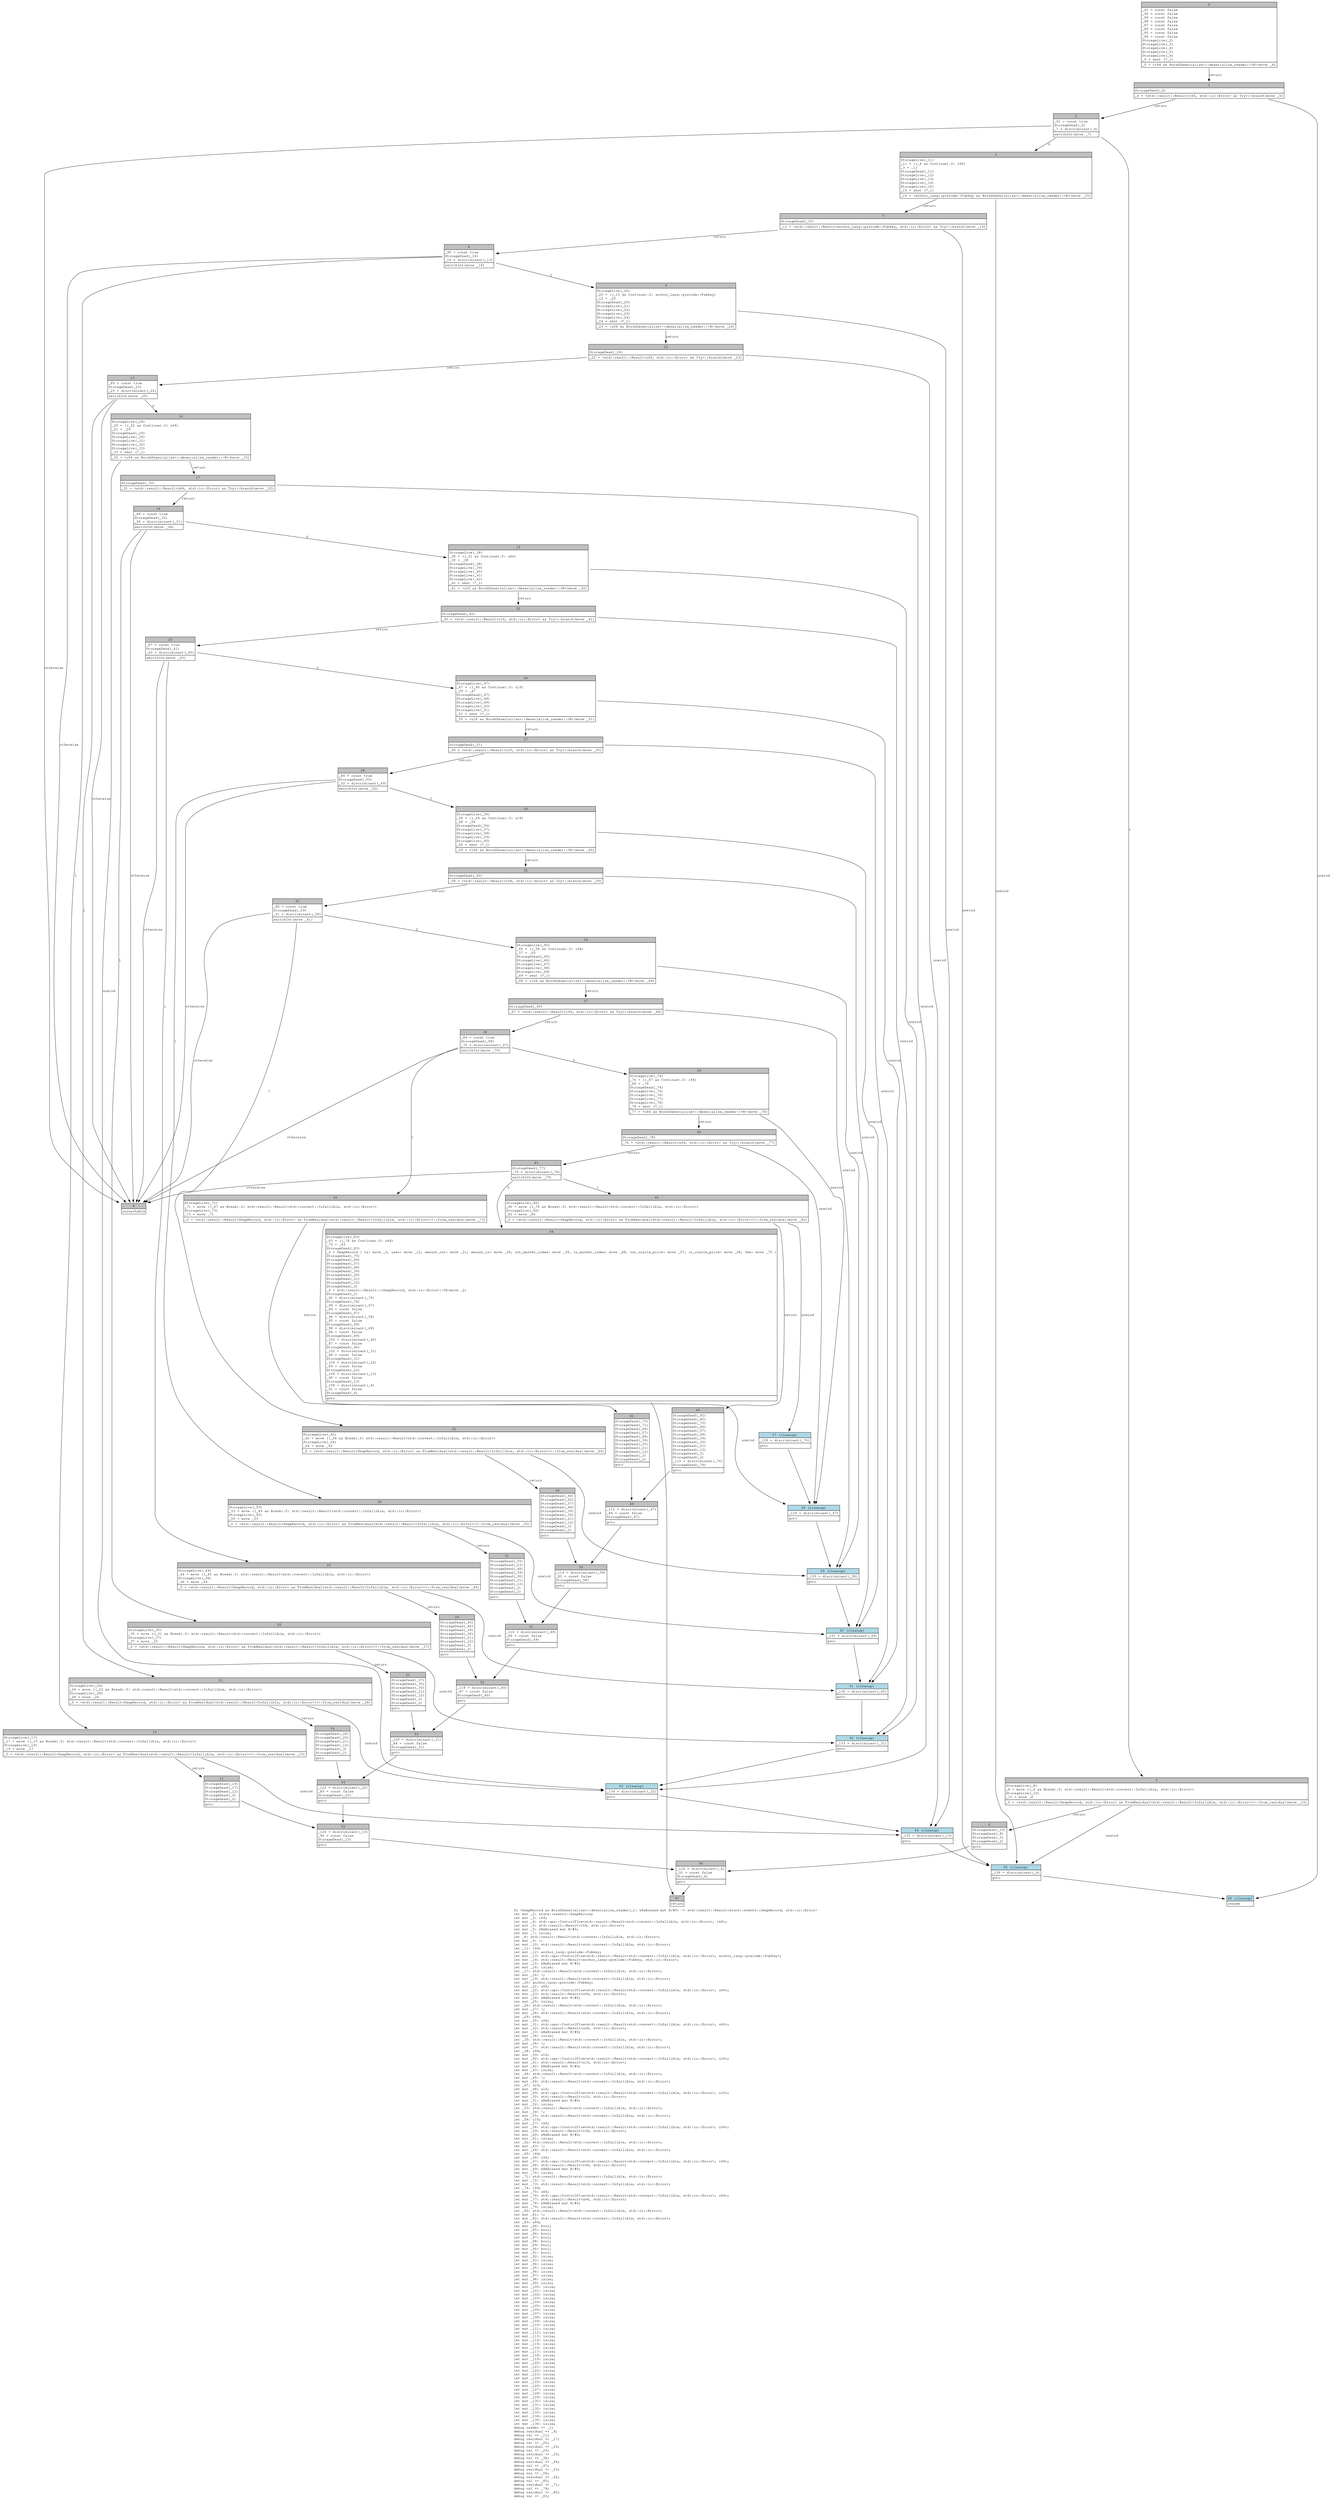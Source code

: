 digraph Mir_0_16049 {
    graph [fontname="Courier, monospace"];
    node [fontname="Courier, monospace"];
    edge [fontname="Courier, monospace"];
    label=<fn &lt;SwapRecord as BorshDeserialize&gt;::deserialize_reader(_1: &amp;ReErased mut R/#0) -&gt; std::result::Result&lt;state::events::SwapRecord, std::io::Error&gt;<br align="left"/>let mut _2: state::events::SwapRecord;<br align="left"/>let mut _3: i64;<br align="left"/>let mut _4: std::ops::ControlFlow&lt;std::result::Result&lt;std::convert::Infallible, std::io::Error&gt;, i64&gt;;<br align="left"/>let mut _5: std::result::Result&lt;i64, std::io::Error&gt;;<br align="left"/>let mut _6: &amp;ReErased mut R/#0;<br align="left"/>let mut _7: isize;<br align="left"/>let _8: std::result::Result&lt;std::convert::Infallible, std::io::Error&gt;;<br align="left"/>let mut _9: !;<br align="left"/>let mut _10: std::result::Result&lt;std::convert::Infallible, std::io::Error&gt;;<br align="left"/>let _11: i64;<br align="left"/>let mut _12: anchor_lang::prelude::Pubkey;<br align="left"/>let mut _13: std::ops::ControlFlow&lt;std::result::Result&lt;std::convert::Infallible, std::io::Error&gt;, anchor_lang::prelude::Pubkey&gt;;<br align="left"/>let mut _14: std::result::Result&lt;anchor_lang::prelude::Pubkey, std::io::Error&gt;;<br align="left"/>let mut _15: &amp;ReErased mut R/#0;<br align="left"/>let mut _16: isize;<br align="left"/>let _17: std::result::Result&lt;std::convert::Infallible, std::io::Error&gt;;<br align="left"/>let mut _18: !;<br align="left"/>let mut _19: std::result::Result&lt;std::convert::Infallible, std::io::Error&gt;;<br align="left"/>let _20: anchor_lang::prelude::Pubkey;<br align="left"/>let mut _21: u64;<br align="left"/>let mut _22: std::ops::ControlFlow&lt;std::result::Result&lt;std::convert::Infallible, std::io::Error&gt;, u64&gt;;<br align="left"/>let mut _23: std::result::Result&lt;u64, std::io::Error&gt;;<br align="left"/>let mut _24: &amp;ReErased mut R/#0;<br align="left"/>let mut _25: isize;<br align="left"/>let _26: std::result::Result&lt;std::convert::Infallible, std::io::Error&gt;;<br align="left"/>let mut _27: !;<br align="left"/>let mut _28: std::result::Result&lt;std::convert::Infallible, std::io::Error&gt;;<br align="left"/>let _29: u64;<br align="left"/>let mut _30: u64;<br align="left"/>let mut _31: std::ops::ControlFlow&lt;std::result::Result&lt;std::convert::Infallible, std::io::Error&gt;, u64&gt;;<br align="left"/>let mut _32: std::result::Result&lt;u64, std::io::Error&gt;;<br align="left"/>let mut _33: &amp;ReErased mut R/#0;<br align="left"/>let mut _34: isize;<br align="left"/>let _35: std::result::Result&lt;std::convert::Infallible, std::io::Error&gt;;<br align="left"/>let mut _36: !;<br align="left"/>let mut _37: std::result::Result&lt;std::convert::Infallible, std::io::Error&gt;;<br align="left"/>let _38: u64;<br align="left"/>let mut _39: u16;<br align="left"/>let mut _40: std::ops::ControlFlow&lt;std::result::Result&lt;std::convert::Infallible, std::io::Error&gt;, u16&gt;;<br align="left"/>let mut _41: std::result::Result&lt;u16, std::io::Error&gt;;<br align="left"/>let mut _42: &amp;ReErased mut R/#0;<br align="left"/>let mut _43: isize;<br align="left"/>let _44: std::result::Result&lt;std::convert::Infallible, std::io::Error&gt;;<br align="left"/>let mut _45: !;<br align="left"/>let mut _46: std::result::Result&lt;std::convert::Infallible, std::io::Error&gt;;<br align="left"/>let _47: u16;<br align="left"/>let mut _48: u16;<br align="left"/>let mut _49: std::ops::ControlFlow&lt;std::result::Result&lt;std::convert::Infallible, std::io::Error&gt;, u16&gt;;<br align="left"/>let mut _50: std::result::Result&lt;u16, std::io::Error&gt;;<br align="left"/>let mut _51: &amp;ReErased mut R/#0;<br align="left"/>let mut _52: isize;<br align="left"/>let _53: std::result::Result&lt;std::convert::Infallible, std::io::Error&gt;;<br align="left"/>let mut _54: !;<br align="left"/>let mut _55: std::result::Result&lt;std::convert::Infallible, std::io::Error&gt;;<br align="left"/>let _56: u16;<br align="left"/>let mut _57: i64;<br align="left"/>let mut _58: std::ops::ControlFlow&lt;std::result::Result&lt;std::convert::Infallible, std::io::Error&gt;, i64&gt;;<br align="left"/>let mut _59: std::result::Result&lt;i64, std::io::Error&gt;;<br align="left"/>let mut _60: &amp;ReErased mut R/#0;<br align="left"/>let mut _61: isize;<br align="left"/>let _62: std::result::Result&lt;std::convert::Infallible, std::io::Error&gt;;<br align="left"/>let mut _63: !;<br align="left"/>let mut _64: std::result::Result&lt;std::convert::Infallible, std::io::Error&gt;;<br align="left"/>let _65: i64;<br align="left"/>let mut _66: i64;<br align="left"/>let mut _67: std::ops::ControlFlow&lt;std::result::Result&lt;std::convert::Infallible, std::io::Error&gt;, i64&gt;;<br align="left"/>let mut _68: std::result::Result&lt;i64, std::io::Error&gt;;<br align="left"/>let mut _69: &amp;ReErased mut R/#0;<br align="left"/>let mut _70: isize;<br align="left"/>let _71: std::result::Result&lt;std::convert::Infallible, std::io::Error&gt;;<br align="left"/>let mut _72: !;<br align="left"/>let mut _73: std::result::Result&lt;std::convert::Infallible, std::io::Error&gt;;<br align="left"/>let _74: i64;<br align="left"/>let mut _75: u64;<br align="left"/>let mut _76: std::ops::ControlFlow&lt;std::result::Result&lt;std::convert::Infallible, std::io::Error&gt;, u64&gt;;<br align="left"/>let mut _77: std::result::Result&lt;u64, std::io::Error&gt;;<br align="left"/>let mut _78: &amp;ReErased mut R/#0;<br align="left"/>let mut _79: isize;<br align="left"/>let _80: std::result::Result&lt;std::convert::Infallible, std::io::Error&gt;;<br align="left"/>let mut _81: !;<br align="left"/>let mut _82: std::result::Result&lt;std::convert::Infallible, std::io::Error&gt;;<br align="left"/>let _83: u64;<br align="left"/>let mut _84: bool;<br align="left"/>let mut _85: bool;<br align="left"/>let mut _86: bool;<br align="left"/>let mut _87: bool;<br align="left"/>let mut _88: bool;<br align="left"/>let mut _89: bool;<br align="left"/>let mut _90: bool;<br align="left"/>let mut _91: bool;<br align="left"/>let mut _92: isize;<br align="left"/>let mut _93: isize;<br align="left"/>let mut _94: isize;<br align="left"/>let mut _95: isize;<br align="left"/>let mut _96: isize;<br align="left"/>let mut _97: isize;<br align="left"/>let mut _98: isize;<br align="left"/>let mut _99: isize;<br align="left"/>let mut _100: isize;<br align="left"/>let mut _101: isize;<br align="left"/>let mut _102: isize;<br align="left"/>let mut _103: isize;<br align="left"/>let mut _104: isize;<br align="left"/>let mut _105: isize;<br align="left"/>let mut _106: isize;<br align="left"/>let mut _107: isize;<br align="left"/>let mut _108: isize;<br align="left"/>let mut _109: isize;<br align="left"/>let mut _110: isize;<br align="left"/>let mut _111: isize;<br align="left"/>let mut _112: isize;<br align="left"/>let mut _113: isize;<br align="left"/>let mut _114: isize;<br align="left"/>let mut _115: isize;<br align="left"/>let mut _116: isize;<br align="left"/>let mut _117: isize;<br align="left"/>let mut _118: isize;<br align="left"/>let mut _119: isize;<br align="left"/>let mut _120: isize;<br align="left"/>let mut _121: isize;<br align="left"/>let mut _122: isize;<br align="left"/>let mut _123: isize;<br align="left"/>let mut _124: isize;<br align="left"/>let mut _125: isize;<br align="left"/>let mut _126: isize;<br align="left"/>let mut _127: isize;<br align="left"/>let mut _128: isize;<br align="left"/>let mut _129: isize;<br align="left"/>let mut _130: isize;<br align="left"/>let mut _131: isize;<br align="left"/>let mut _132: isize;<br align="left"/>let mut _133: isize;<br align="left"/>let mut _134: isize;<br align="left"/>let mut _135: isize;<br align="left"/>let mut _136: isize;<br align="left"/>debug reader =&gt; _1;<br align="left"/>debug residual =&gt; _8;<br align="left"/>debug val =&gt; _11;<br align="left"/>debug residual =&gt; _17;<br align="left"/>debug val =&gt; _20;<br align="left"/>debug residual =&gt; _26;<br align="left"/>debug val =&gt; _29;<br align="left"/>debug residual =&gt; _35;<br align="left"/>debug val =&gt; _38;<br align="left"/>debug residual =&gt; _44;<br align="left"/>debug val =&gt; _47;<br align="left"/>debug residual =&gt; _53;<br align="left"/>debug val =&gt; _56;<br align="left"/>debug residual =&gt; _62;<br align="left"/>debug val =&gt; _65;<br align="left"/>debug residual =&gt; _71;<br align="left"/>debug val =&gt; _74;<br align="left"/>debug residual =&gt; _80;<br align="left"/>debug val =&gt; _83;<br align="left"/>>;
    bb0__0_16049 [shape="none", label=<<table border="0" cellborder="1" cellspacing="0"><tr><td bgcolor="gray" align="center" colspan="1">0</td></tr><tr><td align="left" balign="left">_91 = const false<br/>_90 = const false<br/>_89 = const false<br/>_88 = const false<br/>_87 = const false<br/>_86 = const false<br/>_85 = const false<br/>_84 = const false<br/>StorageLive(_2)<br/>StorageLive(_3)<br/>StorageLive(_4)<br/>StorageLive(_5)<br/>StorageLive(_6)<br/>_6 = &amp;mut (*_1)<br/></td></tr><tr><td align="left">_5 = &lt;i64 as BorshDeserialize&gt;::deserialize_reader::&lt;R&gt;(move _6)</td></tr></table>>];
    bb1__0_16049 [shape="none", label=<<table border="0" cellborder="1" cellspacing="0"><tr><td bgcolor="gray" align="center" colspan="1">1</td></tr><tr><td align="left" balign="left">StorageDead(_6)<br/></td></tr><tr><td align="left">_4 = &lt;std::result::Result&lt;i64, std::io::Error&gt; as Try&gt;::branch(move _5)</td></tr></table>>];
    bb2__0_16049 [shape="none", label=<<table border="0" cellborder="1" cellspacing="0"><tr><td bgcolor="gray" align="center" colspan="1">2</td></tr><tr><td align="left" balign="left">_91 = const true<br/>StorageDead(_5)<br/>_7 = discriminant(_4)<br/></td></tr><tr><td align="left">switchInt(move _7)</td></tr></table>>];
    bb3__0_16049 [shape="none", label=<<table border="0" cellborder="1" cellspacing="0"><tr><td bgcolor="gray" align="center" colspan="1">3</td></tr><tr><td align="left" balign="left">StorageLive(_11)<br/>_11 = ((_4 as Continue).0: i64)<br/>_3 = _11<br/>StorageDead(_11)<br/>StorageLive(_12)<br/>StorageLive(_13)<br/>StorageLive(_14)<br/>StorageLive(_15)<br/>_15 = &amp;mut (*_1)<br/></td></tr><tr><td align="left">_14 = &lt;anchor_lang::prelude::Pubkey as BorshDeserialize&gt;::deserialize_reader::&lt;R&gt;(move _15)</td></tr></table>>];
    bb4__0_16049 [shape="none", label=<<table border="0" cellborder="1" cellspacing="0"><tr><td bgcolor="gray" align="center" colspan="1">4</td></tr><tr><td align="left">unreachable</td></tr></table>>];
    bb5__0_16049 [shape="none", label=<<table border="0" cellborder="1" cellspacing="0"><tr><td bgcolor="gray" align="center" colspan="1">5</td></tr><tr><td align="left" balign="left">StorageLive(_8)<br/>_8 = move ((_4 as Break).0: std::result::Result&lt;std::convert::Infallible, std::io::Error&gt;)<br/>StorageLive(_10)<br/>_10 = move _8<br/></td></tr><tr><td align="left">_0 = &lt;std::result::Result&lt;SwapRecord, std::io::Error&gt; as FromResidual&lt;std::result::Result&lt;Infallible, std::io::Error&gt;&gt;&gt;::from_residual(move _10)</td></tr></table>>];
    bb6__0_16049 [shape="none", label=<<table border="0" cellborder="1" cellspacing="0"><tr><td bgcolor="gray" align="center" colspan="1">6</td></tr><tr><td align="left" balign="left">StorageDead(_10)<br/>StorageDead(_8)<br/>StorageDead(_3)<br/>StorageDead(_2)<br/></td></tr><tr><td align="left">goto</td></tr></table>>];
    bb7__0_16049 [shape="none", label=<<table border="0" cellborder="1" cellspacing="0"><tr><td bgcolor="gray" align="center" colspan="1">7</td></tr><tr><td align="left" balign="left">StorageDead(_15)<br/></td></tr><tr><td align="left">_13 = &lt;std::result::Result&lt;anchor_lang::prelude::Pubkey, std::io::Error&gt; as Try&gt;::branch(move _14)</td></tr></table>>];
    bb8__0_16049 [shape="none", label=<<table border="0" cellborder="1" cellspacing="0"><tr><td bgcolor="gray" align="center" colspan="1">8</td></tr><tr><td align="left" balign="left">_90 = const true<br/>StorageDead(_14)<br/>_16 = discriminant(_13)<br/></td></tr><tr><td align="left">switchInt(move _16)</td></tr></table>>];
    bb9__0_16049 [shape="none", label=<<table border="0" cellborder="1" cellspacing="0"><tr><td bgcolor="gray" align="center" colspan="1">9</td></tr><tr><td align="left" balign="left">StorageLive(_20)<br/>_20 = ((_13 as Continue).0: anchor_lang::prelude::Pubkey)<br/>_12 = _20<br/>StorageDead(_20)<br/>StorageLive(_21)<br/>StorageLive(_22)<br/>StorageLive(_23)<br/>StorageLive(_24)<br/>_24 = &amp;mut (*_1)<br/></td></tr><tr><td align="left">_23 = &lt;u64 as BorshDeserialize&gt;::deserialize_reader::&lt;R&gt;(move _24)</td></tr></table>>];
    bb10__0_16049 [shape="none", label=<<table border="0" cellborder="1" cellspacing="0"><tr><td bgcolor="gray" align="center" colspan="1">10</td></tr><tr><td align="left" balign="left">StorageLive(_17)<br/>_17 = move ((_13 as Break).0: std::result::Result&lt;std::convert::Infallible, std::io::Error&gt;)<br/>StorageLive(_19)<br/>_19 = move _17<br/></td></tr><tr><td align="left">_0 = &lt;std::result::Result&lt;SwapRecord, std::io::Error&gt; as FromResidual&lt;std::result::Result&lt;Infallible, std::io::Error&gt;&gt;&gt;::from_residual(move _19)</td></tr></table>>];
    bb11__0_16049 [shape="none", label=<<table border="0" cellborder="1" cellspacing="0"><tr><td bgcolor="gray" align="center" colspan="1">11</td></tr><tr><td align="left" balign="left">StorageDead(_19)<br/>StorageDead(_17)<br/>StorageDead(_12)<br/>StorageDead(_3)<br/>StorageDead(_2)<br/></td></tr><tr><td align="left">goto</td></tr></table>>];
    bb12__0_16049 [shape="none", label=<<table border="0" cellborder="1" cellspacing="0"><tr><td bgcolor="gray" align="center" colspan="1">12</td></tr><tr><td align="left" balign="left">StorageDead(_24)<br/></td></tr><tr><td align="left">_22 = &lt;std::result::Result&lt;u64, std::io::Error&gt; as Try&gt;::branch(move _23)</td></tr></table>>];
    bb13__0_16049 [shape="none", label=<<table border="0" cellborder="1" cellspacing="0"><tr><td bgcolor="gray" align="center" colspan="1">13</td></tr><tr><td align="left" balign="left">_89 = const true<br/>StorageDead(_23)<br/>_25 = discriminant(_22)<br/></td></tr><tr><td align="left">switchInt(move _25)</td></tr></table>>];
    bb14__0_16049 [shape="none", label=<<table border="0" cellborder="1" cellspacing="0"><tr><td bgcolor="gray" align="center" colspan="1">14</td></tr><tr><td align="left" balign="left">StorageLive(_29)<br/>_29 = ((_22 as Continue).0: u64)<br/>_21 = _29<br/>StorageDead(_29)<br/>StorageLive(_30)<br/>StorageLive(_31)<br/>StorageLive(_32)<br/>StorageLive(_33)<br/>_33 = &amp;mut (*_1)<br/></td></tr><tr><td align="left">_32 = &lt;u64 as BorshDeserialize&gt;::deserialize_reader::&lt;R&gt;(move _33)</td></tr></table>>];
    bb15__0_16049 [shape="none", label=<<table border="0" cellborder="1" cellspacing="0"><tr><td bgcolor="gray" align="center" colspan="1">15</td></tr><tr><td align="left" balign="left">StorageLive(_26)<br/>_26 = move ((_22 as Break).0: std::result::Result&lt;std::convert::Infallible, std::io::Error&gt;)<br/>StorageLive(_28)<br/>_28 = move _26<br/></td></tr><tr><td align="left">_0 = &lt;std::result::Result&lt;SwapRecord, std::io::Error&gt; as FromResidual&lt;std::result::Result&lt;Infallible, std::io::Error&gt;&gt;&gt;::from_residual(move _28)</td></tr></table>>];
    bb16__0_16049 [shape="none", label=<<table border="0" cellborder="1" cellspacing="0"><tr><td bgcolor="gray" align="center" colspan="1">16</td></tr><tr><td align="left" balign="left">StorageDead(_28)<br/>StorageDead(_26)<br/>StorageDead(_21)<br/>StorageDead(_12)<br/>StorageDead(_3)<br/>StorageDead(_2)<br/></td></tr><tr><td align="left">goto</td></tr></table>>];
    bb17__0_16049 [shape="none", label=<<table border="0" cellborder="1" cellspacing="0"><tr><td bgcolor="gray" align="center" colspan="1">17</td></tr><tr><td align="left" balign="left">StorageDead(_33)<br/></td></tr><tr><td align="left">_31 = &lt;std::result::Result&lt;u64, std::io::Error&gt; as Try&gt;::branch(move _32)</td></tr></table>>];
    bb18__0_16049 [shape="none", label=<<table border="0" cellborder="1" cellspacing="0"><tr><td bgcolor="gray" align="center" colspan="1">18</td></tr><tr><td align="left" balign="left">_88 = const true<br/>StorageDead(_32)<br/>_34 = discriminant(_31)<br/></td></tr><tr><td align="left">switchInt(move _34)</td></tr></table>>];
    bb19__0_16049 [shape="none", label=<<table border="0" cellborder="1" cellspacing="0"><tr><td bgcolor="gray" align="center" colspan="1">19</td></tr><tr><td align="left" balign="left">StorageLive(_38)<br/>_38 = ((_31 as Continue).0: u64)<br/>_30 = _38<br/>StorageDead(_38)<br/>StorageLive(_39)<br/>StorageLive(_40)<br/>StorageLive(_41)<br/>StorageLive(_42)<br/>_42 = &amp;mut (*_1)<br/></td></tr><tr><td align="left">_41 = &lt;u16 as BorshDeserialize&gt;::deserialize_reader::&lt;R&gt;(move _42)</td></tr></table>>];
    bb20__0_16049 [shape="none", label=<<table border="0" cellborder="1" cellspacing="0"><tr><td bgcolor="gray" align="center" colspan="1">20</td></tr><tr><td align="left" balign="left">StorageLive(_35)<br/>_35 = move ((_31 as Break).0: std::result::Result&lt;std::convert::Infallible, std::io::Error&gt;)<br/>StorageLive(_37)<br/>_37 = move _35<br/></td></tr><tr><td align="left">_0 = &lt;std::result::Result&lt;SwapRecord, std::io::Error&gt; as FromResidual&lt;std::result::Result&lt;Infallible, std::io::Error&gt;&gt;&gt;::from_residual(move _37)</td></tr></table>>];
    bb21__0_16049 [shape="none", label=<<table border="0" cellborder="1" cellspacing="0"><tr><td bgcolor="gray" align="center" colspan="1">21</td></tr><tr><td align="left" balign="left">StorageDead(_37)<br/>StorageDead(_35)<br/>StorageDead(_30)<br/>StorageDead(_21)<br/>StorageDead(_12)<br/>StorageDead(_3)<br/>StorageDead(_2)<br/></td></tr><tr><td align="left">goto</td></tr></table>>];
    bb22__0_16049 [shape="none", label=<<table border="0" cellborder="1" cellspacing="0"><tr><td bgcolor="gray" align="center" colspan="1">22</td></tr><tr><td align="left" balign="left">StorageDead(_42)<br/></td></tr><tr><td align="left">_40 = &lt;std::result::Result&lt;u16, std::io::Error&gt; as Try&gt;::branch(move _41)</td></tr></table>>];
    bb23__0_16049 [shape="none", label=<<table border="0" cellborder="1" cellspacing="0"><tr><td bgcolor="gray" align="center" colspan="1">23</td></tr><tr><td align="left" balign="left">_87 = const true<br/>StorageDead(_41)<br/>_43 = discriminant(_40)<br/></td></tr><tr><td align="left">switchInt(move _43)</td></tr></table>>];
    bb24__0_16049 [shape="none", label=<<table border="0" cellborder="1" cellspacing="0"><tr><td bgcolor="gray" align="center" colspan="1">24</td></tr><tr><td align="left" balign="left">StorageLive(_47)<br/>_47 = ((_40 as Continue).0: u16)<br/>_39 = _47<br/>StorageDead(_47)<br/>StorageLive(_48)<br/>StorageLive(_49)<br/>StorageLive(_50)<br/>StorageLive(_51)<br/>_51 = &amp;mut (*_1)<br/></td></tr><tr><td align="left">_50 = &lt;u16 as BorshDeserialize&gt;::deserialize_reader::&lt;R&gt;(move _51)</td></tr></table>>];
    bb25__0_16049 [shape="none", label=<<table border="0" cellborder="1" cellspacing="0"><tr><td bgcolor="gray" align="center" colspan="1">25</td></tr><tr><td align="left" balign="left">StorageLive(_44)<br/>_44 = move ((_40 as Break).0: std::result::Result&lt;std::convert::Infallible, std::io::Error&gt;)<br/>StorageLive(_46)<br/>_46 = move _44<br/></td></tr><tr><td align="left">_0 = &lt;std::result::Result&lt;SwapRecord, std::io::Error&gt; as FromResidual&lt;std::result::Result&lt;Infallible, std::io::Error&gt;&gt;&gt;::from_residual(move _46)</td></tr></table>>];
    bb26__0_16049 [shape="none", label=<<table border="0" cellborder="1" cellspacing="0"><tr><td bgcolor="gray" align="center" colspan="1">26</td></tr><tr><td align="left" balign="left">StorageDead(_46)<br/>StorageDead(_44)<br/>StorageDead(_39)<br/>StorageDead(_30)<br/>StorageDead(_21)<br/>StorageDead(_12)<br/>StorageDead(_3)<br/>StorageDead(_2)<br/></td></tr><tr><td align="left">goto</td></tr></table>>];
    bb27__0_16049 [shape="none", label=<<table border="0" cellborder="1" cellspacing="0"><tr><td bgcolor="gray" align="center" colspan="1">27</td></tr><tr><td align="left" balign="left">StorageDead(_51)<br/></td></tr><tr><td align="left">_49 = &lt;std::result::Result&lt;u16, std::io::Error&gt; as Try&gt;::branch(move _50)</td></tr></table>>];
    bb28__0_16049 [shape="none", label=<<table border="0" cellborder="1" cellspacing="0"><tr><td bgcolor="gray" align="center" colspan="1">28</td></tr><tr><td align="left" balign="left">_86 = const true<br/>StorageDead(_50)<br/>_52 = discriminant(_49)<br/></td></tr><tr><td align="left">switchInt(move _52)</td></tr></table>>];
    bb29__0_16049 [shape="none", label=<<table border="0" cellborder="1" cellspacing="0"><tr><td bgcolor="gray" align="center" colspan="1">29</td></tr><tr><td align="left" balign="left">StorageLive(_56)<br/>_56 = ((_49 as Continue).0: u16)<br/>_48 = _56<br/>StorageDead(_56)<br/>StorageLive(_57)<br/>StorageLive(_58)<br/>StorageLive(_59)<br/>StorageLive(_60)<br/>_60 = &amp;mut (*_1)<br/></td></tr><tr><td align="left">_59 = &lt;i64 as BorshDeserialize&gt;::deserialize_reader::&lt;R&gt;(move _60)</td></tr></table>>];
    bb30__0_16049 [shape="none", label=<<table border="0" cellborder="1" cellspacing="0"><tr><td bgcolor="gray" align="center" colspan="1">30</td></tr><tr><td align="left" balign="left">StorageLive(_53)<br/>_53 = move ((_49 as Break).0: std::result::Result&lt;std::convert::Infallible, std::io::Error&gt;)<br/>StorageLive(_55)<br/>_55 = move _53<br/></td></tr><tr><td align="left">_0 = &lt;std::result::Result&lt;SwapRecord, std::io::Error&gt; as FromResidual&lt;std::result::Result&lt;Infallible, std::io::Error&gt;&gt;&gt;::from_residual(move _55)</td></tr></table>>];
    bb31__0_16049 [shape="none", label=<<table border="0" cellborder="1" cellspacing="0"><tr><td bgcolor="gray" align="center" colspan="1">31</td></tr><tr><td align="left" balign="left">StorageDead(_55)<br/>StorageDead(_53)<br/>StorageDead(_48)<br/>StorageDead(_39)<br/>StorageDead(_30)<br/>StorageDead(_21)<br/>StorageDead(_12)<br/>StorageDead(_3)<br/>StorageDead(_2)<br/></td></tr><tr><td align="left">goto</td></tr></table>>];
    bb32__0_16049 [shape="none", label=<<table border="0" cellborder="1" cellspacing="0"><tr><td bgcolor="gray" align="center" colspan="1">32</td></tr><tr><td align="left" balign="left">StorageDead(_60)<br/></td></tr><tr><td align="left">_58 = &lt;std::result::Result&lt;i64, std::io::Error&gt; as Try&gt;::branch(move _59)</td></tr></table>>];
    bb33__0_16049 [shape="none", label=<<table border="0" cellborder="1" cellspacing="0"><tr><td bgcolor="gray" align="center" colspan="1">33</td></tr><tr><td align="left" balign="left">_85 = const true<br/>StorageDead(_59)<br/>_61 = discriminant(_58)<br/></td></tr><tr><td align="left">switchInt(move _61)</td></tr></table>>];
    bb34__0_16049 [shape="none", label=<<table border="0" cellborder="1" cellspacing="0"><tr><td bgcolor="gray" align="center" colspan="1">34</td></tr><tr><td align="left" balign="left">StorageLive(_65)<br/>_65 = ((_58 as Continue).0: i64)<br/>_57 = _65<br/>StorageDead(_65)<br/>StorageLive(_66)<br/>StorageLive(_67)<br/>StorageLive(_68)<br/>StorageLive(_69)<br/>_69 = &amp;mut (*_1)<br/></td></tr><tr><td align="left">_68 = &lt;i64 as BorshDeserialize&gt;::deserialize_reader::&lt;R&gt;(move _69)</td></tr></table>>];
    bb35__0_16049 [shape="none", label=<<table border="0" cellborder="1" cellspacing="0"><tr><td bgcolor="gray" align="center" colspan="1">35</td></tr><tr><td align="left" balign="left">StorageLive(_62)<br/>_62 = move ((_58 as Break).0: std::result::Result&lt;std::convert::Infallible, std::io::Error&gt;)<br/>StorageLive(_64)<br/>_64 = move _62<br/></td></tr><tr><td align="left">_0 = &lt;std::result::Result&lt;SwapRecord, std::io::Error&gt; as FromResidual&lt;std::result::Result&lt;Infallible, std::io::Error&gt;&gt;&gt;::from_residual(move _64)</td></tr></table>>];
    bb36__0_16049 [shape="none", label=<<table border="0" cellborder="1" cellspacing="0"><tr><td bgcolor="gray" align="center" colspan="1">36</td></tr><tr><td align="left" balign="left">StorageDead(_64)<br/>StorageDead(_62)<br/>StorageDead(_57)<br/>StorageDead(_48)<br/>StorageDead(_39)<br/>StorageDead(_30)<br/>StorageDead(_21)<br/>StorageDead(_12)<br/>StorageDead(_3)<br/>StorageDead(_2)<br/></td></tr><tr><td align="left">goto</td></tr></table>>];
    bb37__0_16049 [shape="none", label=<<table border="0" cellborder="1" cellspacing="0"><tr><td bgcolor="gray" align="center" colspan="1">37</td></tr><tr><td align="left" balign="left">StorageDead(_69)<br/></td></tr><tr><td align="left">_67 = &lt;std::result::Result&lt;i64, std::io::Error&gt; as Try&gt;::branch(move _68)</td></tr></table>>];
    bb38__0_16049 [shape="none", label=<<table border="0" cellborder="1" cellspacing="0"><tr><td bgcolor="gray" align="center" colspan="1">38</td></tr><tr><td align="left" balign="left">_84 = const true<br/>StorageDead(_68)<br/>_70 = discriminant(_67)<br/></td></tr><tr><td align="left">switchInt(move _70)</td></tr></table>>];
    bb39__0_16049 [shape="none", label=<<table border="0" cellborder="1" cellspacing="0"><tr><td bgcolor="gray" align="center" colspan="1">39</td></tr><tr><td align="left" balign="left">StorageLive(_74)<br/>_74 = ((_67 as Continue).0: i64)<br/>_66 = _74<br/>StorageDead(_74)<br/>StorageLive(_75)<br/>StorageLive(_76)<br/>StorageLive(_77)<br/>StorageLive(_78)<br/>_78 = &amp;mut (*_1)<br/></td></tr><tr><td align="left">_77 = &lt;u64 as BorshDeserialize&gt;::deserialize_reader::&lt;R&gt;(move _78)</td></tr></table>>];
    bb40__0_16049 [shape="none", label=<<table border="0" cellborder="1" cellspacing="0"><tr><td bgcolor="gray" align="center" colspan="1">40</td></tr><tr><td align="left" balign="left">StorageLive(_71)<br/>_71 = move ((_67 as Break).0: std::result::Result&lt;std::convert::Infallible, std::io::Error&gt;)<br/>StorageLive(_73)<br/>_73 = move _71<br/></td></tr><tr><td align="left">_0 = &lt;std::result::Result&lt;SwapRecord, std::io::Error&gt; as FromResidual&lt;std::result::Result&lt;Infallible, std::io::Error&gt;&gt;&gt;::from_residual(move _73)</td></tr></table>>];
    bb41__0_16049 [shape="none", label=<<table border="0" cellborder="1" cellspacing="0"><tr><td bgcolor="gray" align="center" colspan="1">41</td></tr><tr><td align="left" balign="left">StorageDead(_73)<br/>StorageDead(_71)<br/>StorageDead(_66)<br/>StorageDead(_57)<br/>StorageDead(_48)<br/>StorageDead(_39)<br/>StorageDead(_30)<br/>StorageDead(_21)<br/>StorageDead(_12)<br/>StorageDead(_3)<br/>StorageDead(_2)<br/></td></tr><tr><td align="left">goto</td></tr></table>>];
    bb42__0_16049 [shape="none", label=<<table border="0" cellborder="1" cellspacing="0"><tr><td bgcolor="gray" align="center" colspan="1">42</td></tr><tr><td align="left" balign="left">StorageDead(_78)<br/></td></tr><tr><td align="left">_76 = &lt;std::result::Result&lt;u64, std::io::Error&gt; as Try&gt;::branch(move _77)</td></tr></table>>];
    bb43__0_16049 [shape="none", label=<<table border="0" cellborder="1" cellspacing="0"><tr><td bgcolor="gray" align="center" colspan="1">43</td></tr><tr><td align="left" balign="left">StorageDead(_77)<br/>_79 = discriminant(_76)<br/></td></tr><tr><td align="left">switchInt(move _79)</td></tr></table>>];
    bb44__0_16049 [shape="none", label=<<table border="0" cellborder="1" cellspacing="0"><tr><td bgcolor="gray" align="center" colspan="1">44</td></tr><tr><td align="left" balign="left">StorageLive(_83)<br/>_83 = ((_76 as Continue).0: u64)<br/>_75 = _83<br/>StorageDead(_83)<br/>_2 = SwapRecord { ts: move _3, user: move _12, amount_out: move _21, amount_in: move _30, out_market_index: move _39, in_market_index: move _48, out_oracle_price: move _57, in_oracle_price: move _66, fee: move _75 }<br/>StorageDead(_75)<br/>StorageDead(_66)<br/>StorageDead(_57)<br/>StorageDead(_48)<br/>StorageDead(_39)<br/>StorageDead(_30)<br/>StorageDead(_21)<br/>StorageDead(_12)<br/>StorageDead(_3)<br/>_0 = std::result::Result::&lt;SwapRecord, std::io::Error&gt;::Ok(move _2)<br/>StorageDead(_2)<br/>_92 = discriminant(_76)<br/>StorageDead(_76)<br/>_94 = discriminant(_67)<br/>_84 = const false<br/>StorageDead(_67)<br/>_96 = discriminant(_58)<br/>_85 = const false<br/>StorageDead(_58)<br/>_98 = discriminant(_49)<br/>_86 = const false<br/>StorageDead(_49)<br/>_100 = discriminant(_40)<br/>_87 = const false<br/>StorageDead(_40)<br/>_102 = discriminant(_31)<br/>_88 = const false<br/>StorageDead(_31)<br/>_104 = discriminant(_22)<br/>_89 = const false<br/>StorageDead(_22)<br/>_106 = discriminant(_13)<br/>_90 = const false<br/>StorageDead(_13)<br/>_108 = discriminant(_4)<br/>_91 = const false<br/>StorageDead(_4)<br/></td></tr><tr><td align="left">goto</td></tr></table>>];
    bb45__0_16049 [shape="none", label=<<table border="0" cellborder="1" cellspacing="0"><tr><td bgcolor="gray" align="center" colspan="1">45</td></tr><tr><td align="left" balign="left">StorageLive(_80)<br/>_80 = move ((_76 as Break).0: std::result::Result&lt;std::convert::Infallible, std::io::Error&gt;)<br/>StorageLive(_82)<br/>_82 = move _80<br/></td></tr><tr><td align="left">_0 = &lt;std::result::Result&lt;SwapRecord, std::io::Error&gt; as FromResidual&lt;std::result::Result&lt;Infallible, std::io::Error&gt;&gt;&gt;::from_residual(move _82)</td></tr></table>>];
    bb46__0_16049 [shape="none", label=<<table border="0" cellborder="1" cellspacing="0"><tr><td bgcolor="gray" align="center" colspan="1">46</td></tr><tr><td align="left" balign="left">StorageDead(_82)<br/>StorageDead(_80)<br/>StorageDead(_75)<br/>StorageDead(_66)<br/>StorageDead(_57)<br/>StorageDead(_48)<br/>StorageDead(_39)<br/>StorageDead(_30)<br/>StorageDead(_21)<br/>StorageDead(_12)<br/>StorageDead(_3)<br/>StorageDead(_2)<br/>_110 = discriminant(_76)<br/>StorageDead(_76)<br/></td></tr><tr><td align="left">goto</td></tr></table>>];
    bb47__0_16049 [shape="none", label=<<table border="0" cellborder="1" cellspacing="0"><tr><td bgcolor="gray" align="center" colspan="1">47</td></tr><tr><td align="left">return</td></tr></table>>];
    bb48__0_16049 [shape="none", label=<<table border="0" cellborder="1" cellspacing="0"><tr><td bgcolor="lightblue" align="center" colspan="1">48 (cleanup)</td></tr><tr><td align="left">resume</td></tr></table>>];
    bb49__0_16049 [shape="none", label=<<table border="0" cellborder="1" cellspacing="0"><tr><td bgcolor="gray" align="center" colspan="1">49</td></tr><tr><td align="left" balign="left">_112 = discriminant(_67)<br/>_84 = const false<br/>StorageDead(_67)<br/></td></tr><tr><td align="left">goto</td></tr></table>>];
    bb50__0_16049 [shape="none", label=<<table border="0" cellborder="1" cellspacing="0"><tr><td bgcolor="gray" align="center" colspan="1">50</td></tr><tr><td align="left" balign="left">_114 = discriminant(_58)<br/>_85 = const false<br/>StorageDead(_58)<br/></td></tr><tr><td align="left">goto</td></tr></table>>];
    bb51__0_16049 [shape="none", label=<<table border="0" cellborder="1" cellspacing="0"><tr><td bgcolor="gray" align="center" colspan="1">51</td></tr><tr><td align="left" balign="left">_116 = discriminant(_49)<br/>_86 = const false<br/>StorageDead(_49)<br/></td></tr><tr><td align="left">goto</td></tr></table>>];
    bb52__0_16049 [shape="none", label=<<table border="0" cellborder="1" cellspacing="0"><tr><td bgcolor="gray" align="center" colspan="1">52</td></tr><tr><td align="left" balign="left">_118 = discriminant(_40)<br/>_87 = const false<br/>StorageDead(_40)<br/></td></tr><tr><td align="left">goto</td></tr></table>>];
    bb53__0_16049 [shape="none", label=<<table border="0" cellborder="1" cellspacing="0"><tr><td bgcolor="gray" align="center" colspan="1">53</td></tr><tr><td align="left" balign="left">_120 = discriminant(_31)<br/>_88 = const false<br/>StorageDead(_31)<br/></td></tr><tr><td align="left">goto</td></tr></table>>];
    bb54__0_16049 [shape="none", label=<<table border="0" cellborder="1" cellspacing="0"><tr><td bgcolor="gray" align="center" colspan="1">54</td></tr><tr><td align="left" balign="left">_122 = discriminant(_22)<br/>_89 = const false<br/>StorageDead(_22)<br/></td></tr><tr><td align="left">goto</td></tr></table>>];
    bb55__0_16049 [shape="none", label=<<table border="0" cellborder="1" cellspacing="0"><tr><td bgcolor="gray" align="center" colspan="1">55</td></tr><tr><td align="left" balign="left">_124 = discriminant(_13)<br/>_90 = const false<br/>StorageDead(_13)<br/></td></tr><tr><td align="left">goto</td></tr></table>>];
    bb56__0_16049 [shape="none", label=<<table border="0" cellborder="1" cellspacing="0"><tr><td bgcolor="gray" align="center" colspan="1">56</td></tr><tr><td align="left" balign="left">_126 = discriminant(_4)<br/>_91 = const false<br/>StorageDead(_4)<br/></td></tr><tr><td align="left">goto</td></tr></table>>];
    bb57__0_16049 [shape="none", label=<<table border="0" cellborder="1" cellspacing="0"><tr><td bgcolor="lightblue" align="center" colspan="1">57 (cleanup)</td></tr><tr><td align="left" balign="left">_128 = discriminant(_76)<br/></td></tr><tr><td align="left">goto</td></tr></table>>];
    bb58__0_16049 [shape="none", label=<<table border="0" cellborder="1" cellspacing="0"><tr><td bgcolor="lightblue" align="center" colspan="1">58 (cleanup)</td></tr><tr><td align="left" balign="left">_129 = discriminant(_67)<br/></td></tr><tr><td align="left">goto</td></tr></table>>];
    bb59__0_16049 [shape="none", label=<<table border="0" cellborder="1" cellspacing="0"><tr><td bgcolor="lightblue" align="center" colspan="1">59 (cleanup)</td></tr><tr><td align="left" balign="left">_130 = discriminant(_58)<br/></td></tr><tr><td align="left">goto</td></tr></table>>];
    bb60__0_16049 [shape="none", label=<<table border="0" cellborder="1" cellspacing="0"><tr><td bgcolor="lightblue" align="center" colspan="1">60 (cleanup)</td></tr><tr><td align="left" balign="left">_131 = discriminant(_49)<br/></td></tr><tr><td align="left">goto</td></tr></table>>];
    bb61__0_16049 [shape="none", label=<<table border="0" cellborder="1" cellspacing="0"><tr><td bgcolor="lightblue" align="center" colspan="1">61 (cleanup)</td></tr><tr><td align="left" balign="left">_132 = discriminant(_40)<br/></td></tr><tr><td align="left">goto</td></tr></table>>];
    bb62__0_16049 [shape="none", label=<<table border="0" cellborder="1" cellspacing="0"><tr><td bgcolor="lightblue" align="center" colspan="1">62 (cleanup)</td></tr><tr><td align="left" balign="left">_133 = discriminant(_31)<br/></td></tr><tr><td align="left">goto</td></tr></table>>];
    bb63__0_16049 [shape="none", label=<<table border="0" cellborder="1" cellspacing="0"><tr><td bgcolor="lightblue" align="center" colspan="1">63 (cleanup)</td></tr><tr><td align="left" balign="left">_134 = discriminant(_22)<br/></td></tr><tr><td align="left">goto</td></tr></table>>];
    bb64__0_16049 [shape="none", label=<<table border="0" cellborder="1" cellspacing="0"><tr><td bgcolor="lightblue" align="center" colspan="1">64 (cleanup)</td></tr><tr><td align="left" balign="left">_135 = discriminant(_13)<br/></td></tr><tr><td align="left">goto</td></tr></table>>];
    bb65__0_16049 [shape="none", label=<<table border="0" cellborder="1" cellspacing="0"><tr><td bgcolor="lightblue" align="center" colspan="1">65 (cleanup)</td></tr><tr><td align="left" balign="left">_136 = discriminant(_4)<br/></td></tr><tr><td align="left">goto</td></tr></table>>];
    bb0__0_16049 -> bb1__0_16049 [label="return"];
    bb1__0_16049 -> bb2__0_16049 [label="return"];
    bb1__0_16049 -> bb48__0_16049 [label="unwind"];
    bb2__0_16049 -> bb3__0_16049 [label="0"];
    bb2__0_16049 -> bb5__0_16049 [label="1"];
    bb2__0_16049 -> bb4__0_16049 [label="otherwise"];
    bb3__0_16049 -> bb7__0_16049 [label="return"];
    bb3__0_16049 -> bb65__0_16049 [label="unwind"];
    bb5__0_16049 -> bb6__0_16049 [label="return"];
    bb5__0_16049 -> bb65__0_16049 [label="unwind"];
    bb6__0_16049 -> bb56__0_16049 [label=""];
    bb7__0_16049 -> bb8__0_16049 [label="return"];
    bb7__0_16049 -> bb65__0_16049 [label="unwind"];
    bb8__0_16049 -> bb9__0_16049 [label="0"];
    bb8__0_16049 -> bb10__0_16049 [label="1"];
    bb8__0_16049 -> bb4__0_16049 [label="otherwise"];
    bb9__0_16049 -> bb12__0_16049 [label="return"];
    bb9__0_16049 -> bb64__0_16049 [label="unwind"];
    bb10__0_16049 -> bb11__0_16049 [label="return"];
    bb10__0_16049 -> bb64__0_16049 [label="unwind"];
    bb11__0_16049 -> bb55__0_16049 [label=""];
    bb12__0_16049 -> bb13__0_16049 [label="return"];
    bb12__0_16049 -> bb64__0_16049 [label="unwind"];
    bb13__0_16049 -> bb14__0_16049 [label="0"];
    bb13__0_16049 -> bb15__0_16049 [label="1"];
    bb13__0_16049 -> bb4__0_16049 [label="otherwise"];
    bb14__0_16049 -> bb17__0_16049 [label="return"];
    bb14__0_16049 -> bb63__0_16049 [label="unwind"];
    bb15__0_16049 -> bb16__0_16049 [label="return"];
    bb15__0_16049 -> bb63__0_16049 [label="unwind"];
    bb16__0_16049 -> bb54__0_16049 [label=""];
    bb17__0_16049 -> bb18__0_16049 [label="return"];
    bb17__0_16049 -> bb63__0_16049 [label="unwind"];
    bb18__0_16049 -> bb19__0_16049 [label="0"];
    bb18__0_16049 -> bb20__0_16049 [label="1"];
    bb18__0_16049 -> bb4__0_16049 [label="otherwise"];
    bb19__0_16049 -> bb22__0_16049 [label="return"];
    bb19__0_16049 -> bb62__0_16049 [label="unwind"];
    bb20__0_16049 -> bb21__0_16049 [label="return"];
    bb20__0_16049 -> bb62__0_16049 [label="unwind"];
    bb21__0_16049 -> bb53__0_16049 [label=""];
    bb22__0_16049 -> bb23__0_16049 [label="return"];
    bb22__0_16049 -> bb62__0_16049 [label="unwind"];
    bb23__0_16049 -> bb24__0_16049 [label="0"];
    bb23__0_16049 -> bb25__0_16049 [label="1"];
    bb23__0_16049 -> bb4__0_16049 [label="otherwise"];
    bb24__0_16049 -> bb27__0_16049 [label="return"];
    bb24__0_16049 -> bb61__0_16049 [label="unwind"];
    bb25__0_16049 -> bb26__0_16049 [label="return"];
    bb25__0_16049 -> bb61__0_16049 [label="unwind"];
    bb26__0_16049 -> bb52__0_16049 [label=""];
    bb27__0_16049 -> bb28__0_16049 [label="return"];
    bb27__0_16049 -> bb61__0_16049 [label="unwind"];
    bb28__0_16049 -> bb29__0_16049 [label="0"];
    bb28__0_16049 -> bb30__0_16049 [label="1"];
    bb28__0_16049 -> bb4__0_16049 [label="otherwise"];
    bb29__0_16049 -> bb32__0_16049 [label="return"];
    bb29__0_16049 -> bb60__0_16049 [label="unwind"];
    bb30__0_16049 -> bb31__0_16049 [label="return"];
    bb30__0_16049 -> bb60__0_16049 [label="unwind"];
    bb31__0_16049 -> bb51__0_16049 [label=""];
    bb32__0_16049 -> bb33__0_16049 [label="return"];
    bb32__0_16049 -> bb60__0_16049 [label="unwind"];
    bb33__0_16049 -> bb34__0_16049 [label="0"];
    bb33__0_16049 -> bb35__0_16049 [label="1"];
    bb33__0_16049 -> bb4__0_16049 [label="otherwise"];
    bb34__0_16049 -> bb37__0_16049 [label="return"];
    bb34__0_16049 -> bb59__0_16049 [label="unwind"];
    bb35__0_16049 -> bb36__0_16049 [label="return"];
    bb35__0_16049 -> bb59__0_16049 [label="unwind"];
    bb36__0_16049 -> bb50__0_16049 [label=""];
    bb37__0_16049 -> bb38__0_16049 [label="return"];
    bb37__0_16049 -> bb59__0_16049 [label="unwind"];
    bb38__0_16049 -> bb39__0_16049 [label="0"];
    bb38__0_16049 -> bb40__0_16049 [label="1"];
    bb38__0_16049 -> bb4__0_16049 [label="otherwise"];
    bb39__0_16049 -> bb42__0_16049 [label="return"];
    bb39__0_16049 -> bb58__0_16049 [label="unwind"];
    bb40__0_16049 -> bb41__0_16049 [label="return"];
    bb40__0_16049 -> bb58__0_16049 [label="unwind"];
    bb41__0_16049 -> bb49__0_16049 [label=""];
    bb42__0_16049 -> bb43__0_16049 [label="return"];
    bb42__0_16049 -> bb58__0_16049 [label="unwind"];
    bb43__0_16049 -> bb44__0_16049 [label="0"];
    bb43__0_16049 -> bb45__0_16049 [label="1"];
    bb43__0_16049 -> bb4__0_16049 [label="otherwise"];
    bb44__0_16049 -> bb47__0_16049 [label=""];
    bb45__0_16049 -> bb46__0_16049 [label="return"];
    bb45__0_16049 -> bb57__0_16049 [label="unwind"];
    bb46__0_16049 -> bb49__0_16049 [label=""];
    bb49__0_16049 -> bb50__0_16049 [label=""];
    bb50__0_16049 -> bb51__0_16049 [label=""];
    bb51__0_16049 -> bb52__0_16049 [label=""];
    bb52__0_16049 -> bb53__0_16049 [label=""];
    bb53__0_16049 -> bb54__0_16049 [label=""];
    bb54__0_16049 -> bb55__0_16049 [label=""];
    bb55__0_16049 -> bb56__0_16049 [label=""];
    bb56__0_16049 -> bb47__0_16049 [label=""];
    bb57__0_16049 -> bb58__0_16049 [label=""];
    bb58__0_16049 -> bb59__0_16049 [label=""];
    bb59__0_16049 -> bb60__0_16049 [label=""];
    bb60__0_16049 -> bb61__0_16049 [label=""];
    bb61__0_16049 -> bb62__0_16049 [label=""];
    bb62__0_16049 -> bb63__0_16049 [label=""];
    bb63__0_16049 -> bb64__0_16049 [label=""];
    bb64__0_16049 -> bb65__0_16049 [label=""];
    bb65__0_16049 -> bb48__0_16049 [label=""];
}
